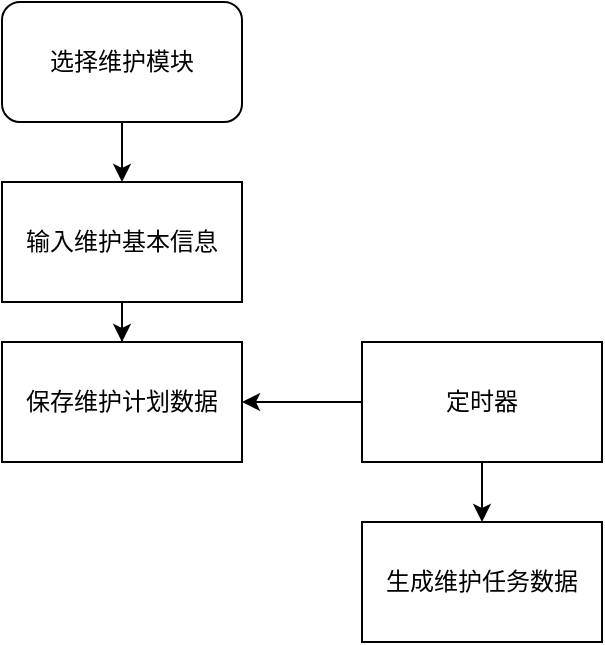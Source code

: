 <mxfile version="12.3.9" type="github" pages="1">
  <diagram id="wumWJiMeoDz_0mfmLybt" name="Page-1">
    <mxGraphModel dx="910" dy="523" grid="1" gridSize="10" guides="1" tooltips="1" connect="1" arrows="1" fold="1" page="1" pageScale="1" pageWidth="827" pageHeight="1169" math="0" shadow="0">
      <root>
        <mxCell id="0"/>
        <mxCell id="1" parent="0"/>
        <mxCell id="Um-5-mFYSUv20TXECG15-6" style="edgeStyle=orthogonalEdgeStyle;rounded=0;orthogonalLoop=1;jettySize=auto;html=1;entryX=0.5;entryY=0;entryDx=0;entryDy=0;" edge="1" parent="1" source="Um-5-mFYSUv20TXECG15-1" target="Um-5-mFYSUv20TXECG15-2">
          <mxGeometry relative="1" as="geometry"/>
        </mxCell>
        <mxCell id="Um-5-mFYSUv20TXECG15-1" value="选择维护模块" style="rounded=1;whiteSpace=wrap;html=1;" vertex="1" parent="1">
          <mxGeometry x="310" y="100" width="120" height="60" as="geometry"/>
        </mxCell>
        <mxCell id="Um-5-mFYSUv20TXECG15-7" style="edgeStyle=orthogonalEdgeStyle;rounded=0;orthogonalLoop=1;jettySize=auto;html=1;" edge="1" parent="1" source="Um-5-mFYSUv20TXECG15-2" target="Um-5-mFYSUv20TXECG15-3">
          <mxGeometry relative="1" as="geometry"/>
        </mxCell>
        <mxCell id="Um-5-mFYSUv20TXECG15-2" value="输入维护基本信息" style="rounded=0;whiteSpace=wrap;html=1;" vertex="1" parent="1">
          <mxGeometry x="310" y="190" width="120" height="60" as="geometry"/>
        </mxCell>
        <mxCell id="Um-5-mFYSUv20TXECG15-3" value="保存维护计划数据" style="rounded=0;whiteSpace=wrap;html=1;" vertex="1" parent="1">
          <mxGeometry x="310" y="270" width="120" height="60" as="geometry"/>
        </mxCell>
        <mxCell id="Um-5-mFYSUv20TXECG15-9" style="edgeStyle=orthogonalEdgeStyle;rounded=0;orthogonalLoop=1;jettySize=auto;html=1;entryX=0.5;entryY=0;entryDx=0;entryDy=0;" edge="1" parent="1" source="Um-5-mFYSUv20TXECG15-4" target="Um-5-mFYSUv20TXECG15-5">
          <mxGeometry relative="1" as="geometry"/>
        </mxCell>
        <mxCell id="Um-5-mFYSUv20TXECG15-10" style="edgeStyle=orthogonalEdgeStyle;rounded=0;orthogonalLoop=1;jettySize=auto;html=1;" edge="1" parent="1" source="Um-5-mFYSUv20TXECG15-4" target="Um-5-mFYSUv20TXECG15-3">
          <mxGeometry relative="1" as="geometry"/>
        </mxCell>
        <mxCell id="Um-5-mFYSUv20TXECG15-4" value="定时器" style="rounded=0;whiteSpace=wrap;html=1;" vertex="1" parent="1">
          <mxGeometry x="490" y="270" width="120" height="60" as="geometry"/>
        </mxCell>
        <mxCell id="Um-5-mFYSUv20TXECG15-5" value="生成维护任务数据" style="rounded=0;whiteSpace=wrap;html=1;" vertex="1" parent="1">
          <mxGeometry x="490" y="360" width="120" height="60" as="geometry"/>
        </mxCell>
      </root>
    </mxGraphModel>
  </diagram>
</mxfile>
